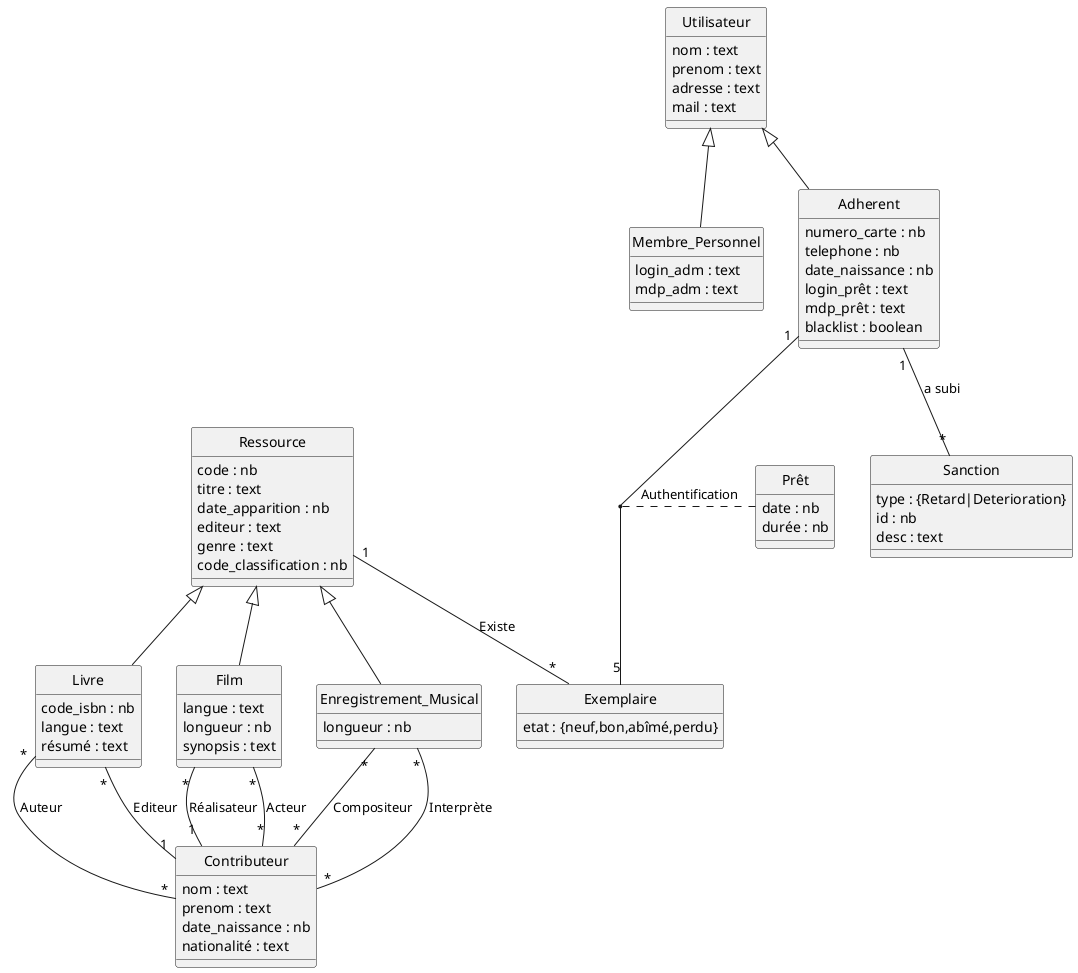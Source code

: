 @startuml
hide circle



Class Livre{
  code_isbn : nb
  langue : text
  résumé : text
}

Class Film{
  langue : text
  longueur : nb
  synopsis : text
}

Class Enregistrement_Musical{
  longueur : nb
}

Class Contributeur{
  nom : text
  prenom : text
  date_naissance : nb
  nationalité : text
}

Class Ressource{
  code : nb
  titre : text
  date_apparition : nb
  editeur : text
  genre : text
  code_classification : nb
}

Class Exemplaire{
  etat : {neuf,bon,abîmé,perdu}
}

Class Utilisateur{
nom : text
prenom : text
adresse : text
mail : text

}

Class Membre_Personnel{
login_adm : text
mdp_adm : text
}

Class Adherent{
numero_carte : nb
telephone : nb
date_naissance : nb
login_prêt : text
mdp_prêt : text
blacklist : boolean
}

Class Prêt{
date : nb
durée : nb
}

Class Sanction{

  type : {Retard|Deterioration}
  id : nb
  desc : text
}

Adherent "1" -- "*" Sanction : a subi
Adherent "1" -- "5" Exemplaire
(Adherent,Exemplaire) .. Prêt : Authentification
'Bon état


Utilisateur <|-- Membre_Personnel
Utilisateur <|-- Adherent

Ressource <|-- Livre
Ressource <|-- Enregistrement_Musical
Ressource <|-- Film

Ressource "1" -- "*" Exemplaire : Existe
Livre "*" -- "*" Contributeur : Auteur
Livre "*" -- "1" Contributeur : Editeur
Film "*" -- "1" Contributeur : Réalisateur
Film "*" -- "*" Contributeur : Acteur
Enregistrement_Musical "*" -- "*" Contributeur : Compositeur
Enregistrement_Musical "*" -- "*" Contributeur : Interprète


@enduml
